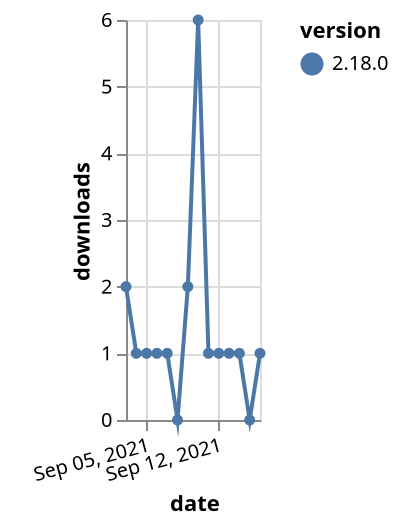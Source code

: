 {"$schema": "https://vega.github.io/schema/vega-lite/v5.json", "description": "A simple bar chart with embedded data.", "data": {"values": [{"date": "2021-09-03", "total": 495, "delta": 2, "version": "2.18.0"}, {"date": "2021-09-04", "total": 496, "delta": 1, "version": "2.18.0"}, {"date": "2021-09-05", "total": 497, "delta": 1, "version": "2.18.0"}, {"date": "2021-09-06", "total": 498, "delta": 1, "version": "2.18.0"}, {"date": "2021-09-07", "total": 499, "delta": 1, "version": "2.18.0"}, {"date": "2021-09-08", "total": 499, "delta": 0, "version": "2.18.0"}, {"date": "2021-09-09", "total": 501, "delta": 2, "version": "2.18.0"}, {"date": "2021-09-10", "total": 507, "delta": 6, "version": "2.18.0"}, {"date": "2021-09-11", "total": 508, "delta": 1, "version": "2.18.0"}, {"date": "2021-09-12", "total": 509, "delta": 1, "version": "2.18.0"}, {"date": "2021-09-13", "total": 510, "delta": 1, "version": "2.18.0"}, {"date": "2021-09-14", "total": 511, "delta": 1, "version": "2.18.0"}, {"date": "2021-09-15", "total": 511, "delta": 0, "version": "2.18.0"}, {"date": "2021-09-16", "total": 512, "delta": 1, "version": "2.18.0"}]}, "width": "container", "mark": {"type": "line", "point": {"filled": true}}, "encoding": {"x": {"field": "date", "type": "temporal", "timeUnit": "yearmonthdate", "title": "date", "axis": {"labelAngle": -15}}, "y": {"field": "delta", "type": "quantitative", "title": "downloads"}, "color": {"field": "version", "type": "nominal"}, "tooltip": {"field": "delta"}}}